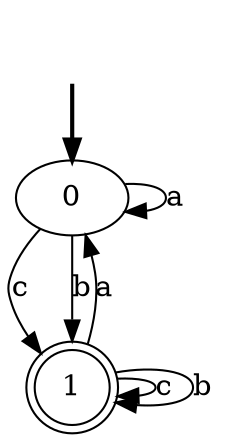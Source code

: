 digraph {
	fake [style=invisible]
	0 [root=true]
	1 [shape=doublecircle]
	fake -> 0 [style=bold]
	0 -> 1 [label=c]
	0 -> 0 [label=a]
	0 -> 1 [label=b]
	1 -> 1 [label=c]
	1 -> 0 [label=a]
	1 -> 1 [label=b]
}
